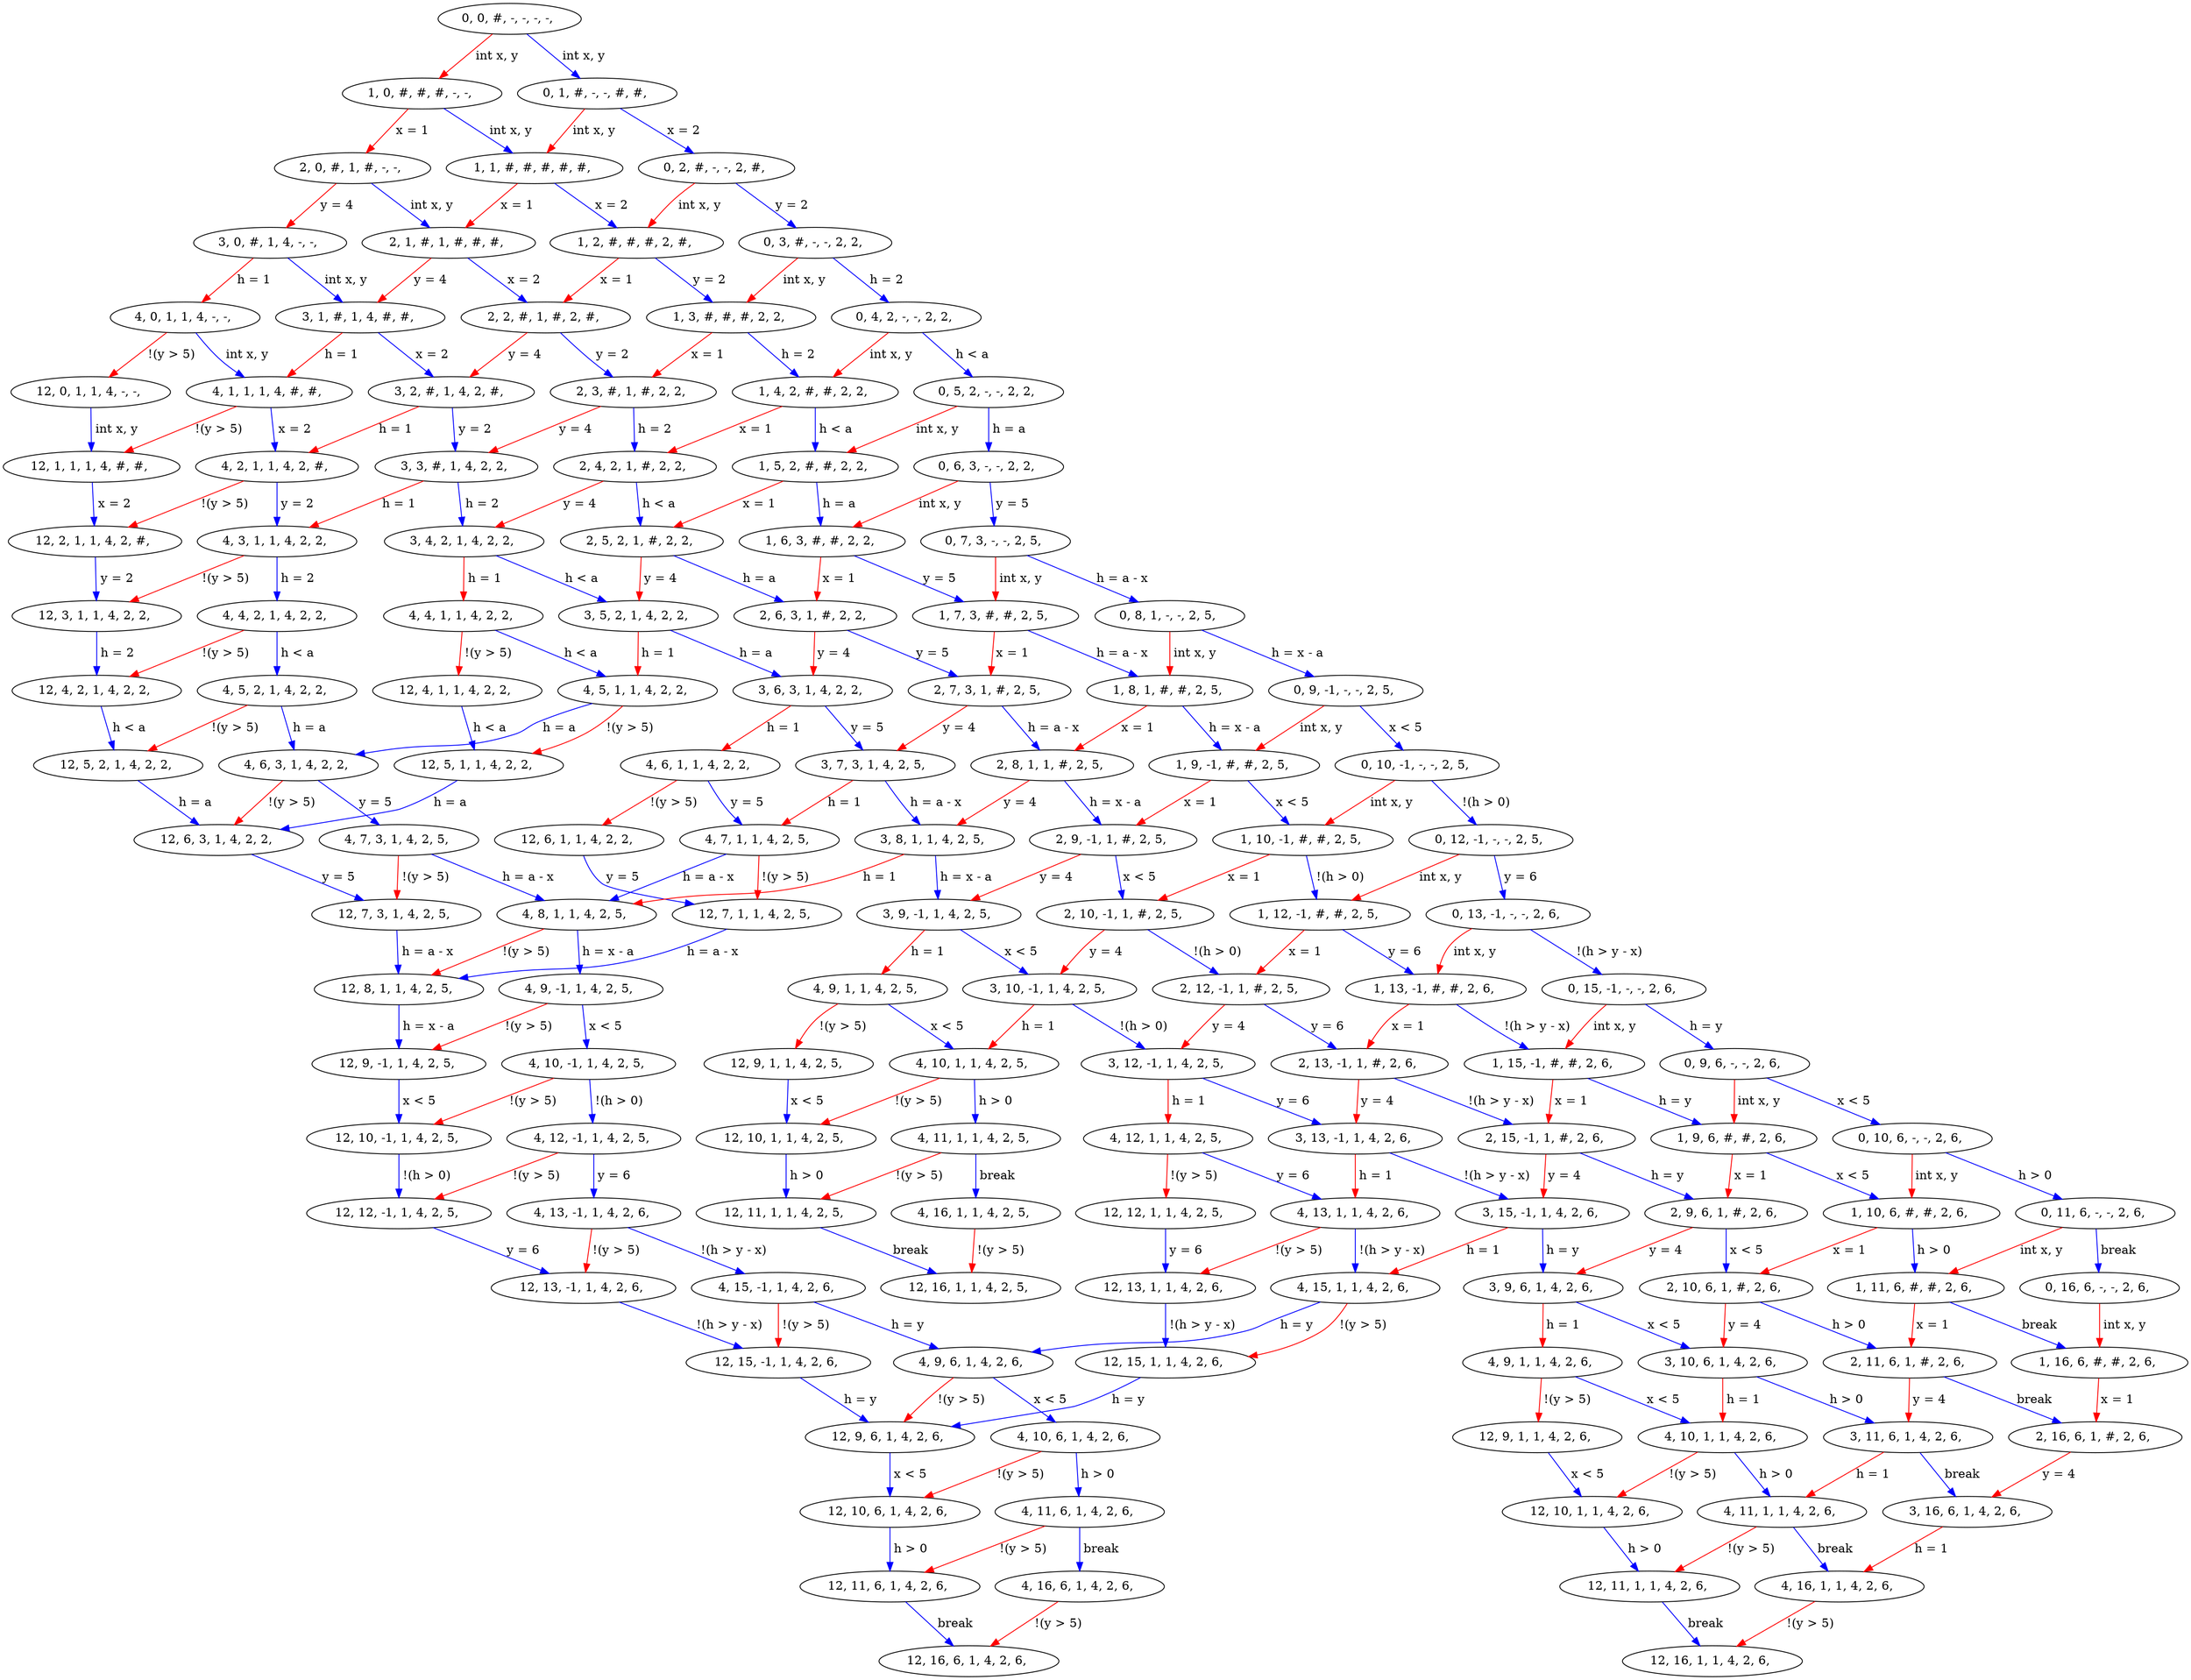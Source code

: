 digraph G{
1[ label = "0, 0, #, -, -, -, -, "]
2[ label = "1, 0, #, #, #, -, -, "]
1 -> 2[label=" int x, y " color="red"]
3[ label = "2, 0, #, 1, #, -, -, "]
2 -> 3[label=" x = 1 " color="red"]
4[ label = "3, 0, #, 1, 4, -, -, "]
3 -> 4[label=" y = 4 " color="red"]
5[ label = "4, 0, 1, 1, 4, -, -, "]
4 -> 5[label=" h = 1 " color="red"]
6[ label = "12, 0, 1, 1, 4, -, -, "]
5 -> 6[label=" !(y > 5) " color="red"]
7[ label = "12, 1, 1, 1, 4, #, #, "]
6 -> 7[label=" int x, y " color="blue"]
8[ label = "12, 2, 1, 1, 4, 2, #, "]
7 -> 8[label=" x = 2 " color="blue"]
9[ label = "12, 3, 1, 1, 4, 2, 2, "]
8 -> 9[label=" y = 2 " color="blue"]
10[ label = "12, 4, 2, 1, 4, 2, 2, "]
9 -> 10[label=" h = 2 " color="blue"]
11[ label = "12, 5, 2, 1, 4, 2, 2, "]
10 -> 11[label=" h < a " color="blue"]
12[ label = "12, 6, 3, 1, 4, 2, 2, "]
11 -> 12[label=" h = a " color="blue"]
13[ label = "12, 7, 3, 1, 4, 2, 5, "]
12 -> 13[label=" y = 5 " color="blue"]
14[ label = "12, 8, 1, 1, 4, 2, 5, "]
13 -> 14[label=" h = a - x " color="blue"]
15[ label = "12, 9, -1, 1, 4, 2, 5, "]
14 -> 15[label=" h = x - a " color="blue"]
16[ label = "12, 10, -1, 1, 4, 2, 5, "]
15 -> 16[label=" x < 5 " color="blue"]
17[ label = "12, 12, -1, 1, 4, 2, 5, "]
16 -> 17[label=" !(h > 0) " color="blue"]
18[ label = "12, 13, -1, 1, 4, 2, 6, "]
17 -> 18[label=" y = 6 " color="blue"]
19[ label = "12, 15, -1, 1, 4, 2, 6, "]
18 -> 19[label=" !(h > y - x) " color="blue"]
20[ label = "12, 9, 6, 1, 4, 2, 6, "]
19 -> 20[label=" h = y " color="blue"]
21[ label = "12, 10, 6, 1, 4, 2, 6, "]
20 -> 21[label=" x < 5 " color="blue"]
22[ label = "12, 11, 6, 1, 4, 2, 6, "]
21 -> 22[label=" h > 0 " color="blue"]
23[ label = "12, 16, 6, 1, 4, 2, 6, "]
22 -> 23[label=" break " color="blue"]
24[ label = "4, 1, 1, 1, 4, #, #, "]
5 -> 24[label=" int x, y " color="blue"]
24 -> 7[label=" !(y > 5) " color="red"]
25[ label = "4, 2, 1, 1, 4, 2, #, "]
24 -> 25[label=" x = 2 " color="blue"]
25 -> 8[label=" !(y > 5) " color="red"]
26[ label = "4, 3, 1, 1, 4, 2, 2, "]
25 -> 26[label=" y = 2 " color="blue"]
26 -> 9[label=" !(y > 5) " color="red"]
27[ label = "4, 4, 2, 1, 4, 2, 2, "]
26 -> 27[label=" h = 2 " color="blue"]
27 -> 10[label=" !(y > 5) " color="red"]
28[ label = "4, 5, 2, 1, 4, 2, 2, "]
27 -> 28[label=" h < a " color="blue"]
28 -> 11[label=" !(y > 5) " color="red"]
29[ label = "4, 6, 3, 1, 4, 2, 2, "]
28 -> 29[label=" h = a " color="blue"]
29 -> 12[label=" !(y > 5) " color="red"]
30[ label = "4, 7, 3, 1, 4, 2, 5, "]
29 -> 30[label=" y = 5 " color="blue"]
30 -> 13[label=" !(y > 5) " color="red"]
31[ label = "4, 8, 1, 1, 4, 2, 5, "]
30 -> 31[label=" h = a - x " color="blue"]
31 -> 14[label=" !(y > 5) " color="red"]
32[ label = "4, 9, -1, 1, 4, 2, 5, "]
31 -> 32[label=" h = x - a " color="blue"]
32 -> 15[label=" !(y > 5) " color="red"]
33[ label = "4, 10, -1, 1, 4, 2, 5, "]
32 -> 33[label=" x < 5 " color="blue"]
33 -> 16[label=" !(y > 5) " color="red"]
34[ label = "4, 12, -1, 1, 4, 2, 5, "]
33 -> 34[label=" !(h > 0) " color="blue"]
34 -> 17[label=" !(y > 5) " color="red"]
35[ label = "4, 13, -1, 1, 4, 2, 6, "]
34 -> 35[label=" y = 6 " color="blue"]
35 -> 18[label=" !(y > 5) " color="red"]
36[ label = "4, 15, -1, 1, 4, 2, 6, "]
35 -> 36[label=" !(h > y - x) " color="blue"]
36 -> 19[label=" !(y > 5) " color="red"]
37[ label = "4, 9, 6, 1, 4, 2, 6, "]
36 -> 37[label=" h = y " color="blue"]
37 -> 20[label=" !(y > 5) " color="red"]
38[ label = "4, 10, 6, 1, 4, 2, 6, "]
37 -> 38[label=" x < 5 " color="blue"]
38 -> 21[label=" !(y > 5) " color="red"]
39[ label = "4, 11, 6, 1, 4, 2, 6, "]
38 -> 39[label=" h > 0 " color="blue"]
39 -> 22[label=" !(y > 5) " color="red"]
40[ label = "4, 16, 6, 1, 4, 2, 6, "]
39 -> 40[label=" break " color="blue"]
40 -> 23[label=" !(y > 5) " color="red"]
41[ label = "3, 1, #, 1, 4, #, #, "]
4 -> 41[label=" int x, y " color="blue"]
41 -> 24[label=" h = 1 " color="red"]
42[ label = "3, 2, #, 1, 4, 2, #, "]
41 -> 42[label=" x = 2 " color="blue"]
42 -> 25[label=" h = 1 " color="red"]
43[ label = "3, 3, #, 1, 4, 2, 2, "]
42 -> 43[label=" y = 2 " color="blue"]
43 -> 26[label=" h = 1 " color="red"]
44[ label = "3, 4, 2, 1, 4, 2, 2, "]
43 -> 44[label=" h = 2 " color="blue"]
45[ label = "4, 4, 1, 1, 4, 2, 2, "]
44 -> 45[label=" h = 1 " color="red"]
46[ label = "12, 4, 1, 1, 4, 2, 2, "]
45 -> 46[label=" !(y > 5) " color="red"]
47[ label = "12, 5, 1, 1, 4, 2, 2, "]
46 -> 47[label=" h < a " color="blue"]
47 -> 12[label=" h = a " color="blue"]
48[ label = "4, 5, 1, 1, 4, 2, 2, "]
45 -> 48[label=" h < a " color="blue"]
48 -> 47[label=" !(y > 5) " color="red"]
48 -> 29[label=" h = a " color="blue"]
49[ label = "3, 5, 2, 1, 4, 2, 2, "]
44 -> 49[label=" h < a " color="blue"]
49 -> 48[label=" h = 1 " color="red"]
50[ label = "3, 6, 3, 1, 4, 2, 2, "]
49 -> 50[label=" h = a " color="blue"]
51[ label = "4, 6, 1, 1, 4, 2, 2, "]
50 -> 51[label=" h = 1 " color="red"]
52[ label = "12, 6, 1, 1, 4, 2, 2, "]
51 -> 52[label=" !(y > 5) " color="red"]
53[ label = "12, 7, 1, 1, 4, 2, 5, "]
52 -> 53[label=" y = 5 " color="blue"]
53 -> 14[label=" h = a - x " color="blue"]
54[ label = "4, 7, 1, 1, 4, 2, 5, "]
51 -> 54[label=" y = 5 " color="blue"]
54 -> 53[label=" !(y > 5) " color="red"]
54 -> 31[label=" h = a - x " color="blue"]
55[ label = "3, 7, 3, 1, 4, 2, 5, "]
50 -> 55[label=" y = 5 " color="blue"]
55 -> 54[label=" h = 1 " color="red"]
56[ label = "3, 8, 1, 1, 4, 2, 5, "]
55 -> 56[label=" h = a - x " color="blue"]
56 -> 31[label=" h = 1 " color="red"]
57[ label = "3, 9, -1, 1, 4, 2, 5, "]
56 -> 57[label=" h = x - a " color="blue"]
58[ label = "4, 9, 1, 1, 4, 2, 5, "]
57 -> 58[label=" h = 1 " color="red"]
59[ label = "12, 9, 1, 1, 4, 2, 5, "]
58 -> 59[label=" !(y > 5) " color="red"]
60[ label = "12, 10, 1, 1, 4, 2, 5, "]
59 -> 60[label=" x < 5 " color="blue"]
61[ label = "12, 11, 1, 1, 4, 2, 5, "]
60 -> 61[label=" h > 0 " color="blue"]
62[ label = "12, 16, 1, 1, 4, 2, 5, "]
61 -> 62[label=" break " color="blue"]
63[ label = "4, 10, 1, 1, 4, 2, 5, "]
58 -> 63[label=" x < 5 " color="blue"]
63 -> 60[label=" !(y > 5) " color="red"]
64[ label = "4, 11, 1, 1, 4, 2, 5, "]
63 -> 64[label=" h > 0 " color="blue"]
64 -> 61[label=" !(y > 5) " color="red"]
65[ label = "4, 16, 1, 1, 4, 2, 5, "]
64 -> 65[label=" break " color="blue"]
65 -> 62[label=" !(y > 5) " color="red"]
66[ label = "3, 10, -1, 1, 4, 2, 5, "]
57 -> 66[label=" x < 5 " color="blue"]
66 -> 63[label=" h = 1 " color="red"]
67[ label = "3, 12, -1, 1, 4, 2, 5, "]
66 -> 67[label=" !(h > 0) " color="blue"]
68[ label = "4, 12, 1, 1, 4, 2, 5, "]
67 -> 68[label=" h = 1 " color="red"]
69[ label = "12, 12, 1, 1, 4, 2, 5, "]
68 -> 69[label=" !(y > 5) " color="red"]
70[ label = "12, 13, 1, 1, 4, 2, 6, "]
69 -> 70[label=" y = 6 " color="blue"]
71[ label = "12, 15, 1, 1, 4, 2, 6, "]
70 -> 71[label=" !(h > y - x) " color="blue"]
71 -> 20[label=" h = y " color="blue"]
72[ label = "4, 13, 1, 1, 4, 2, 6, "]
68 -> 72[label=" y = 6 " color="blue"]
72 -> 70[label=" !(y > 5) " color="red"]
73[ label = "4, 15, 1, 1, 4, 2, 6, "]
72 -> 73[label=" !(h > y - x) " color="blue"]
73 -> 71[label=" !(y > 5) " color="red"]
73 -> 37[label=" h = y " color="blue"]
74[ label = "3, 13, -1, 1, 4, 2, 6, "]
67 -> 74[label=" y = 6 " color="blue"]
74 -> 72[label=" h = 1 " color="red"]
75[ label = "3, 15, -1, 1, 4, 2, 6, "]
74 -> 75[label=" !(h > y - x) " color="blue"]
75 -> 73[label=" h = 1 " color="red"]
76[ label = "3, 9, 6, 1, 4, 2, 6, "]
75 -> 76[label=" h = y " color="blue"]
77[ label = "4, 9, 1, 1, 4, 2, 6, "]
76 -> 77[label=" h = 1 " color="red"]
78[ label = "12, 9, 1, 1, 4, 2, 6, "]
77 -> 78[label=" !(y > 5) " color="red"]
79[ label = "12, 10, 1, 1, 4, 2, 6, "]
78 -> 79[label=" x < 5 " color="blue"]
80[ label = "12, 11, 1, 1, 4, 2, 6, "]
79 -> 80[label=" h > 0 " color="blue"]
81[ label = "12, 16, 1, 1, 4, 2, 6, "]
80 -> 81[label=" break " color="blue"]
82[ label = "4, 10, 1, 1, 4, 2, 6, "]
77 -> 82[label=" x < 5 " color="blue"]
82 -> 79[label=" !(y > 5) " color="red"]
83[ label = "4, 11, 1, 1, 4, 2, 6, "]
82 -> 83[label=" h > 0 " color="blue"]
83 -> 80[label=" !(y > 5) " color="red"]
84[ label = "4, 16, 1, 1, 4, 2, 6, "]
83 -> 84[label=" break " color="blue"]
84 -> 81[label=" !(y > 5) " color="red"]
85[ label = "3, 10, 6, 1, 4, 2, 6, "]
76 -> 85[label=" x < 5 " color="blue"]
85 -> 82[label=" h = 1 " color="red"]
86[ label = "3, 11, 6, 1, 4, 2, 6, "]
85 -> 86[label=" h > 0 " color="blue"]
86 -> 83[label=" h = 1 " color="red"]
87[ label = "3, 16, 6, 1, 4, 2, 6, "]
86 -> 87[label=" break " color="blue"]
87 -> 84[label=" h = 1 " color="red"]
88[ label = "2, 1, #, 1, #, #, #, "]
3 -> 88[label=" int x, y " color="blue"]
88 -> 41[label=" y = 4 " color="red"]
89[ label = "2, 2, #, 1, #, 2, #, "]
88 -> 89[label=" x = 2 " color="blue"]
89 -> 42[label=" y = 4 " color="red"]
90[ label = "2, 3, #, 1, #, 2, 2, "]
89 -> 90[label=" y = 2 " color="blue"]
90 -> 43[label=" y = 4 " color="red"]
91[ label = "2, 4, 2, 1, #, 2, 2, "]
90 -> 91[label=" h = 2 " color="blue"]
91 -> 44[label=" y = 4 " color="red"]
92[ label = "2, 5, 2, 1, #, 2, 2, "]
91 -> 92[label=" h < a " color="blue"]
92 -> 49[label=" y = 4 " color="red"]
93[ label = "2, 6, 3, 1, #, 2, 2, "]
92 -> 93[label=" h = a " color="blue"]
93 -> 50[label=" y = 4 " color="red"]
94[ label = "2, 7, 3, 1, #, 2, 5, "]
93 -> 94[label=" y = 5 " color="blue"]
94 -> 55[label=" y = 4 " color="red"]
95[ label = "2, 8, 1, 1, #, 2, 5, "]
94 -> 95[label=" h = a - x " color="blue"]
95 -> 56[label=" y = 4 " color="red"]
96[ label = "2, 9, -1, 1, #, 2, 5, "]
95 -> 96[label=" h = x - a " color="blue"]
96 -> 57[label=" y = 4 " color="red"]
97[ label = "2, 10, -1, 1, #, 2, 5, "]
96 -> 97[label=" x < 5 " color="blue"]
97 -> 66[label=" y = 4 " color="red"]
98[ label = "2, 12, -1, 1, #, 2, 5, "]
97 -> 98[label=" !(h > 0) " color="blue"]
98 -> 67[label=" y = 4 " color="red"]
99[ label = "2, 13, -1, 1, #, 2, 6, "]
98 -> 99[label=" y = 6 " color="blue"]
99 -> 74[label=" y = 4 " color="red"]
100[ label = "2, 15, -1, 1, #, 2, 6, "]
99 -> 100[label=" !(h > y - x) " color="blue"]
100 -> 75[label=" y = 4 " color="red"]
101[ label = "2, 9, 6, 1, #, 2, 6, "]
100 -> 101[label=" h = y " color="blue"]
101 -> 76[label=" y = 4 " color="red"]
102[ label = "2, 10, 6, 1, #, 2, 6, "]
101 -> 102[label=" x < 5 " color="blue"]
102 -> 85[label=" y = 4 " color="red"]
103[ label = "2, 11, 6, 1, #, 2, 6, "]
102 -> 103[label=" h > 0 " color="blue"]
103 -> 86[label=" y = 4 " color="red"]
104[ label = "2, 16, 6, 1, #, 2, 6, "]
103 -> 104[label=" break " color="blue"]
104 -> 87[label=" y = 4 " color="red"]
105[ label = "1, 1, #, #, #, #, #, "]
2 -> 105[label=" int x, y " color="blue"]
105 -> 88[label=" x = 1 " color="red"]
106[ label = "1, 2, #, #, #, 2, #, "]
105 -> 106[label=" x = 2 " color="blue"]
106 -> 89[label=" x = 1 " color="red"]
107[ label = "1, 3, #, #, #, 2, 2, "]
106 -> 107[label=" y = 2 " color="blue"]
107 -> 90[label=" x = 1 " color="red"]
108[ label = "1, 4, 2, #, #, 2, 2, "]
107 -> 108[label=" h = 2 " color="blue"]
108 -> 91[label=" x = 1 " color="red"]
109[ label = "1, 5, 2, #, #, 2, 2, "]
108 -> 109[label=" h < a " color="blue"]
109 -> 92[label=" x = 1 " color="red"]
110[ label = "1, 6, 3, #, #, 2, 2, "]
109 -> 110[label=" h = a " color="blue"]
110 -> 93[label=" x = 1 " color="red"]
111[ label = "1, 7, 3, #, #, 2, 5, "]
110 -> 111[label=" y = 5 " color="blue"]
111 -> 94[label=" x = 1 " color="red"]
112[ label = "1, 8, 1, #, #, 2, 5, "]
111 -> 112[label=" h = a - x " color="blue"]
112 -> 95[label=" x = 1 " color="red"]
113[ label = "1, 9, -1, #, #, 2, 5, "]
112 -> 113[label=" h = x - a " color="blue"]
113 -> 96[label=" x = 1 " color="red"]
114[ label = "1, 10, -1, #, #, 2, 5, "]
113 -> 114[label=" x < 5 " color="blue"]
114 -> 97[label=" x = 1 " color="red"]
115[ label = "1, 12, -1, #, #, 2, 5, "]
114 -> 115[label=" !(h > 0) " color="blue"]
115 -> 98[label=" x = 1 " color="red"]
116[ label = "1, 13, -1, #, #, 2, 6, "]
115 -> 116[label=" y = 6 " color="blue"]
116 -> 99[label=" x = 1 " color="red"]
117[ label = "1, 15, -1, #, #, 2, 6, "]
116 -> 117[label=" !(h > y - x) " color="blue"]
117 -> 100[label=" x = 1 " color="red"]
118[ label = "1, 9, 6, #, #, 2, 6, "]
117 -> 118[label=" h = y " color="blue"]
118 -> 101[label=" x = 1 " color="red"]
119[ label = "1, 10, 6, #, #, 2, 6, "]
118 -> 119[label=" x < 5 " color="blue"]
119 -> 102[label=" x = 1 " color="red"]
120[ label = "1, 11, 6, #, #, 2, 6, "]
119 -> 120[label=" h > 0 " color="blue"]
120 -> 103[label=" x = 1 " color="red"]
121[ label = "1, 16, 6, #, #, 2, 6, "]
120 -> 121[label=" break " color="blue"]
121 -> 104[label=" x = 1 " color="red"]
122[ label = "0, 1, #, -, -, #, #, "]
1 -> 122[label=" int x, y " color="blue"]
122 -> 105[label=" int x, y " color="red"]
123[ label = "0, 2, #, -, -, 2, #, "]
122 -> 123[label=" x = 2 " color="blue"]
123 -> 106[label=" int x, y " color="red"]
124[ label = "0, 3, #, -, -, 2, 2, "]
123 -> 124[label=" y = 2 " color="blue"]
124 -> 107[label=" int x, y " color="red"]
125[ label = "0, 4, 2, -, -, 2, 2, "]
124 -> 125[label=" h = 2 " color="blue"]
125 -> 108[label=" int x, y " color="red"]
126[ label = "0, 5, 2, -, -, 2, 2, "]
125 -> 126[label=" h < a " color="blue"]
126 -> 109[label=" int x, y " color="red"]
127[ label = "0, 6, 3, -, -, 2, 2, "]
126 -> 127[label=" h = a " color="blue"]
127 -> 110[label=" int x, y " color="red"]
128[ label = "0, 7, 3, -, -, 2, 5, "]
127 -> 128[label=" y = 5 " color="blue"]
128 -> 111[label=" int x, y " color="red"]
129[ label = "0, 8, 1, -, -, 2, 5, "]
128 -> 129[label=" h = a - x " color="blue"]
129 -> 112[label=" int x, y " color="red"]
130[ label = "0, 9, -1, -, -, 2, 5, "]
129 -> 130[label=" h = x - a " color="blue"]
130 -> 113[label=" int x, y " color="red"]
131[ label = "0, 10, -1, -, -, 2, 5, "]
130 -> 131[label=" x < 5 " color="blue"]
131 -> 114[label=" int x, y " color="red"]
132[ label = "0, 12, -1, -, -, 2, 5, "]
131 -> 132[label=" !(h > 0) " color="blue"]
132 -> 115[label=" int x, y " color="red"]
133[ label = "0, 13, -1, -, -, 2, 6, "]
132 -> 133[label=" y = 6 " color="blue"]
133 -> 116[label=" int x, y " color="red"]
134[ label = "0, 15, -1, -, -, 2, 6, "]
133 -> 134[label=" !(h > y - x) " color="blue"]
134 -> 117[label=" int x, y " color="red"]
135[ label = "0, 9, 6, -, -, 2, 6, "]
134 -> 135[label=" h = y " color="blue"]
135 -> 118[label=" int x, y " color="red"]
136[ label = "0, 10, 6, -, -, 2, 6, "]
135 -> 136[label=" x < 5 " color="blue"]
136 -> 119[label=" int x, y " color="red"]
137[ label = "0, 11, 6, -, -, 2, 6, "]
136 -> 137[label=" h > 0 " color="blue"]
137 -> 120[label=" int x, y " color="red"]
138[ label = "0, 16, 6, -, -, 2, 6, "]
137 -> 138[label=" break " color="blue"]
138 -> 121[label=" int x, y " color="red"]
}
